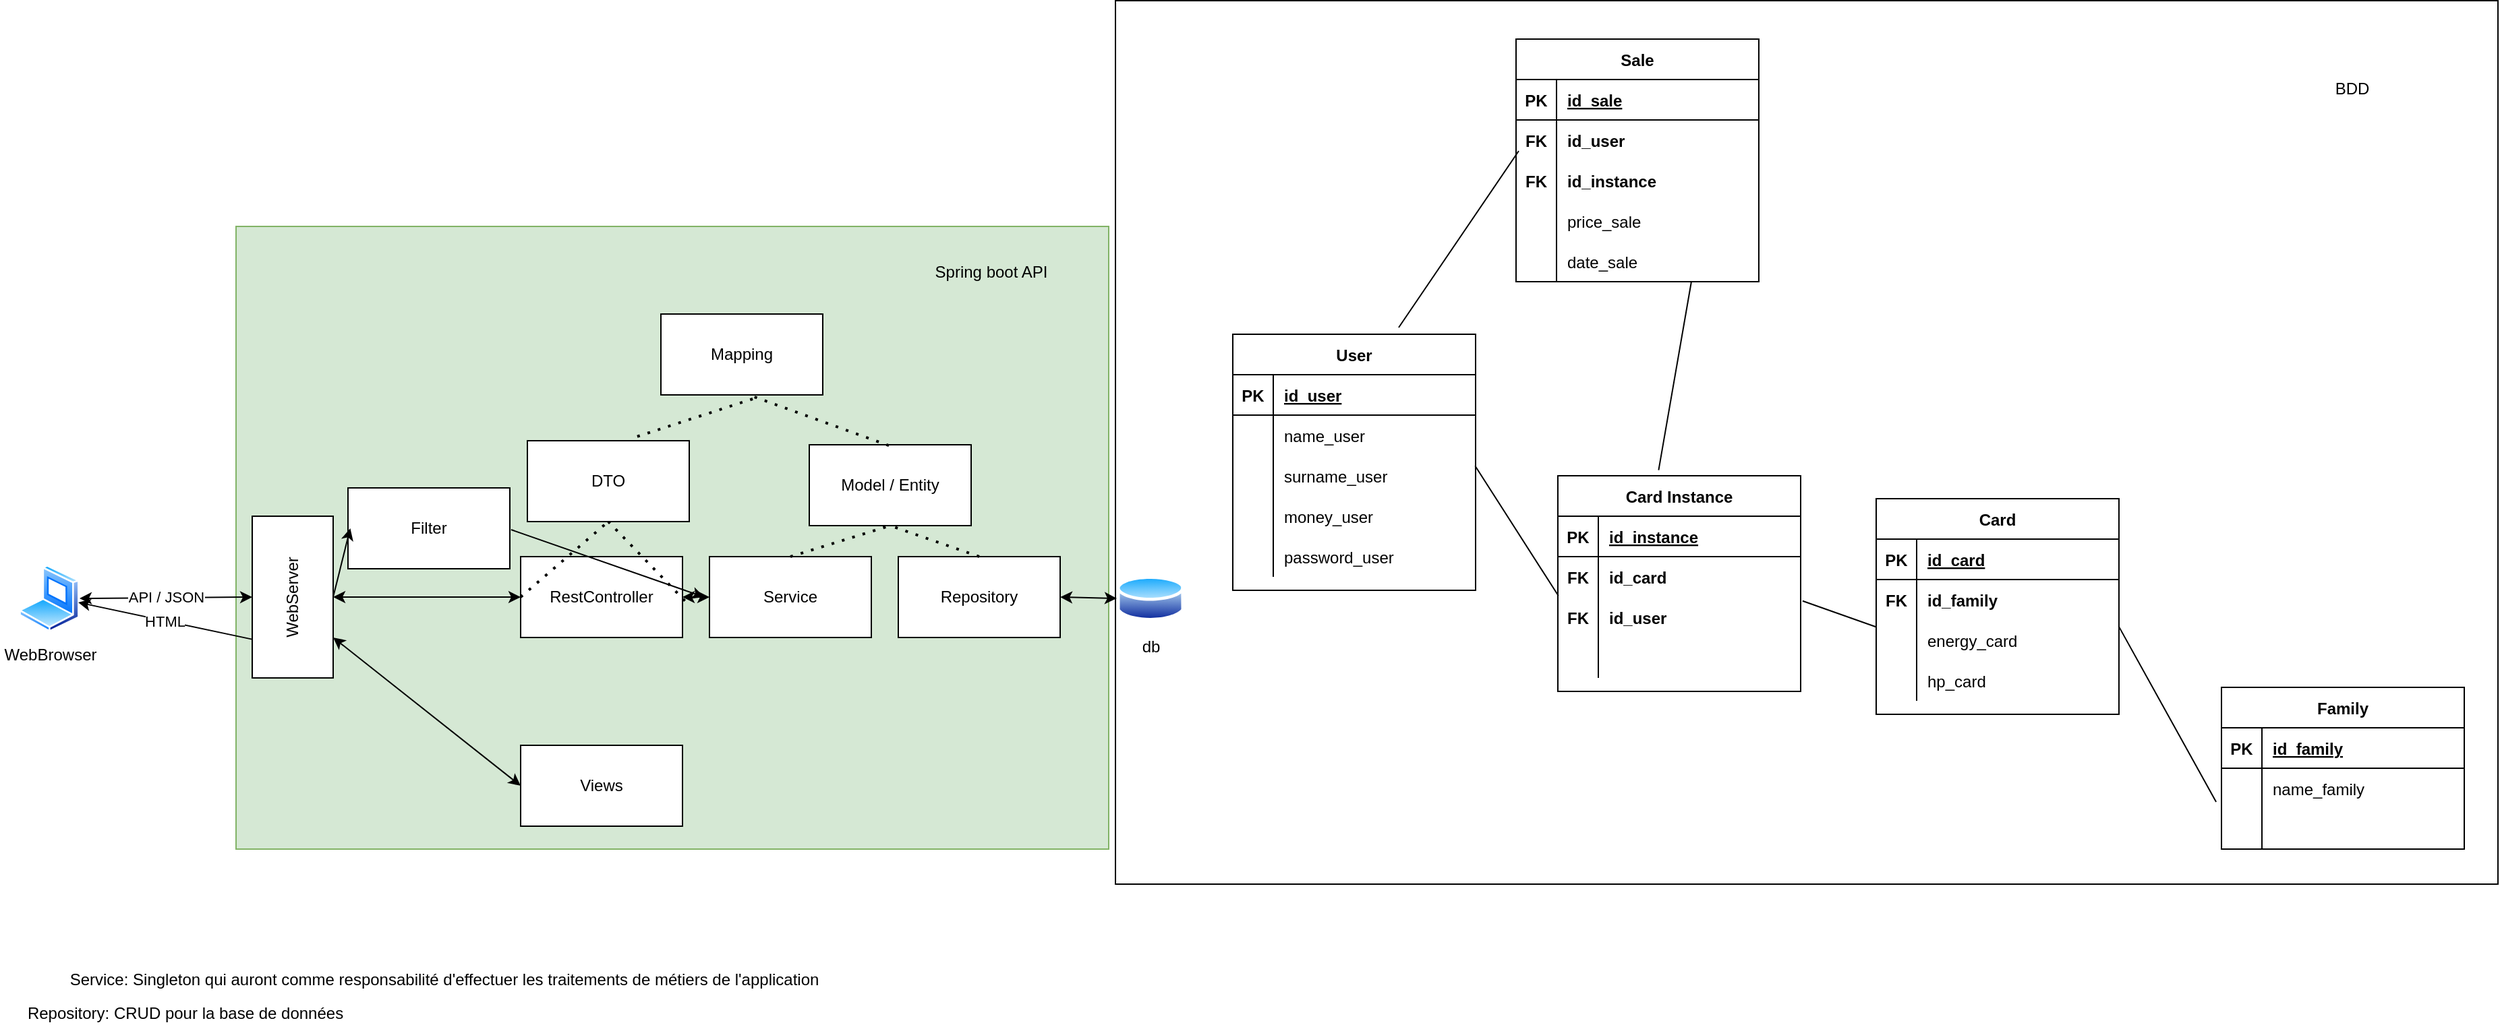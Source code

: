 <mxfile version="16.2.6" type="device"><diagram id="XByBE0-UUJtFqBsuppYZ" name="Page-1"><mxGraphModel dx="2980" dy="1030" grid="0" gridSize="10" guides="1" tooltips="1" connect="0" arrows="1" fold="1" page="1" pageScale="1" pageWidth="827" pageHeight="1169" math="0" shadow="0"><root><mxCell id="0"/><mxCell id="1" parent="0"/><mxCell id="dw-lkDdxsL15o8vp8gq8-150" value="" style="rounded=0;whiteSpace=wrap;html=1;" parent="1" vertex="1"><mxGeometry x="831" y="181.5" width="1025" height="655.5" as="geometry"/></mxCell><mxCell id="i16oD8LfB3IXfPbfAov9-40" value="" style="rounded=0;whiteSpace=wrap;html=1;fillColor=#d5e8d4;strokeColor=#82b366;" parent="1" vertex="1"><mxGeometry x="179" y="349" width="647" height="462" as="geometry"/></mxCell><mxCell id="i16oD8LfB3IXfPbfAov9-8" value="WebBrowser" style="aspect=fixed;perimeter=ellipsePerimeter;html=1;align=center;shadow=0;dashed=0;spacingTop=3;image;image=img/lib/active_directory/laptop_client.svg;" parent="1" vertex="1"><mxGeometry x="18" y="600" width="45" height="50" as="geometry"/></mxCell><mxCell id="i16oD8LfB3IXfPbfAov9-9" value="WebServer" style="rounded=0;whiteSpace=wrap;html=1;rotation=-90;" parent="1" vertex="1"><mxGeometry x="161" y="594" width="120" height="60" as="geometry"/></mxCell><mxCell id="i16oD8LfB3IXfPbfAov9-10" value="RestController" style="rounded=0;whiteSpace=wrap;html=1;" parent="1" vertex="1"><mxGeometry x="390" y="594" width="120" height="60" as="geometry"/></mxCell><mxCell id="i16oD8LfB3IXfPbfAov9-11" value="Service" style="rounded=0;whiteSpace=wrap;html=1;" parent="1" vertex="1"><mxGeometry x="530" y="594" width="120" height="60" as="geometry"/></mxCell><mxCell id="i16oD8LfB3IXfPbfAov9-12" value="Model / Entity" style="rounded=0;whiteSpace=wrap;html=1;" parent="1" vertex="1"><mxGeometry x="604" y="511" width="120" height="60" as="geometry"/></mxCell><mxCell id="i16oD8LfB3IXfPbfAov9-13" value="Repository" style="rounded=0;whiteSpace=wrap;html=1;" parent="1" vertex="1"><mxGeometry x="670" y="594" width="120" height="60" as="geometry"/></mxCell><mxCell id="i16oD8LfB3IXfPbfAov9-14" value="db" style="aspect=fixed;perimeter=ellipsePerimeter;html=1;align=center;shadow=0;dashed=0;spacingTop=3;image;image=img/lib/active_directory/database.svg;" parent="1" vertex="1"><mxGeometry x="832" y="606.5" width="50" height="37" as="geometry"/></mxCell><mxCell id="i16oD8LfB3IXfPbfAov9-17" value="Views" style="rounded=0;whiteSpace=wrap;html=1;" parent="1" vertex="1"><mxGeometry x="390" y="734" width="120" height="60" as="geometry"/></mxCell><mxCell id="i16oD8LfB3IXfPbfAov9-18" value="" style="endArrow=classic;startArrow=classic;html=1;rounded=0;exitX=0.25;exitY=1;exitDx=0;exitDy=0;entryX=0;entryY=0.5;entryDx=0;entryDy=0;" parent="1" source="i16oD8LfB3IXfPbfAov9-9" target="i16oD8LfB3IXfPbfAov9-17" edge="1"><mxGeometry width="50" height="50" relative="1" as="geometry"><mxPoint x="320" y="621" as="sourcePoint"/><mxPoint x="370" y="571" as="targetPoint"/></mxGeometry></mxCell><mxCell id="i16oD8LfB3IXfPbfAov9-19" value="" style="endArrow=classic;startArrow=classic;html=1;rounded=0;exitX=0;exitY=0.5;exitDx=0;exitDy=0;entryX=0.5;entryY=1;entryDx=0;entryDy=0;" parent="1" source="i16oD8LfB3IXfPbfAov9-10" target="i16oD8LfB3IXfPbfAov9-9" edge="1"><mxGeometry width="50" height="50" relative="1" as="geometry"><mxPoint x="320" y="621" as="sourcePoint"/><mxPoint x="370" y="571" as="targetPoint"/></mxGeometry></mxCell><mxCell id="i16oD8LfB3IXfPbfAov9-21" value="" style="endArrow=none;dashed=1;html=1;dashPattern=1 3;strokeWidth=2;rounded=0;exitX=0;exitY=0.5;exitDx=0;exitDy=0;entryX=0.5;entryY=1;entryDx=0;entryDy=0;" parent="1" source="i16oD8LfB3IXfPbfAov9-10" target="i16oD8LfB3IXfPbfAov9-15" edge="1"><mxGeometry width="50" height="50" relative="1" as="geometry"><mxPoint x="320" y="621" as="sourcePoint"/><mxPoint x="370" y="571" as="targetPoint"/></mxGeometry></mxCell><mxCell id="i16oD8LfB3IXfPbfAov9-22" value="" style="endArrow=none;dashed=1;html=1;dashPattern=1 3;strokeWidth=2;rounded=0;entryX=0.5;entryY=1;entryDx=0;entryDy=0;exitX=1.015;exitY=0.547;exitDx=0;exitDy=0;exitPerimeter=0;" parent="1" source="i16oD8LfB3IXfPbfAov9-10" target="i16oD8LfB3IXfPbfAov9-15" edge="1"><mxGeometry width="50" height="50" relative="1" as="geometry"><mxPoint x="391" y="624" as="sourcePoint"/><mxPoint x="370" y="571" as="targetPoint"/></mxGeometry></mxCell><mxCell id="i16oD8LfB3IXfPbfAov9-23" value="" style="endArrow=none;dashed=1;html=1;dashPattern=1 3;strokeWidth=2;rounded=0;exitX=0.5;exitY=0;exitDx=0;exitDy=0;entryX=0.5;entryY=1;entryDx=0;entryDy=0;" parent="1" source="i16oD8LfB3IXfPbfAov9-11" target="i16oD8LfB3IXfPbfAov9-12" edge="1"><mxGeometry width="50" height="50" relative="1" as="geometry"><mxPoint x="320" y="621" as="sourcePoint"/><mxPoint x="370" y="571" as="targetPoint"/></mxGeometry></mxCell><mxCell id="i16oD8LfB3IXfPbfAov9-24" value="" style="endArrow=none;dashed=1;html=1;dashPattern=1 3;strokeWidth=2;rounded=0;exitX=0.5;exitY=0;exitDx=0;exitDy=0;entryX=0.5;entryY=1;entryDx=0;entryDy=0;" parent="1" source="i16oD8LfB3IXfPbfAov9-13" target="i16oD8LfB3IXfPbfAov9-12" edge="1"><mxGeometry width="50" height="50" relative="1" as="geometry"><mxPoint x="320" y="621" as="sourcePoint"/><mxPoint x="370" y="571" as="targetPoint"/></mxGeometry></mxCell><mxCell id="i16oD8LfB3IXfPbfAov9-25" value="API / JSON" style="endArrow=classic;startArrow=classic;html=1;rounded=0;entryX=1;entryY=0.5;entryDx=0;entryDy=0;exitX=0.5;exitY=0;exitDx=0;exitDy=0;" parent="1" source="i16oD8LfB3IXfPbfAov9-9" target="i16oD8LfB3IXfPbfAov9-8" edge="1"><mxGeometry width="50" height="50" relative="1" as="geometry"><mxPoint x="320" y="621" as="sourcePoint"/><mxPoint x="370" y="571" as="targetPoint"/></mxGeometry></mxCell><mxCell id="i16oD8LfB3IXfPbfAov9-28" value="" style="endArrow=classic;startArrow=classic;html=1;rounded=0;exitX=0;exitY=0.5;exitDx=0;exitDy=0;entryX=1;entryY=0.5;entryDx=0;entryDy=0;" parent="1" source="i16oD8LfB3IXfPbfAov9-11" target="i16oD8LfB3IXfPbfAov9-10" edge="1"><mxGeometry width="50" height="50" relative="1" as="geometry"><mxPoint x="496" y="522" as="sourcePoint"/><mxPoint x="546" y="472" as="targetPoint"/></mxGeometry></mxCell><mxCell id="i16oD8LfB3IXfPbfAov9-29" value="" style="endArrow=classic;startArrow=classic;html=1;rounded=0;exitX=0;exitY=0.5;exitDx=0;exitDy=0;entryX=1;entryY=0.5;entryDx=0;entryDy=0;" parent="1" source="i16oD8LfB3IXfPbfAov9-14" target="i16oD8LfB3IXfPbfAov9-13" edge="1"><mxGeometry width="50" height="50" relative="1" as="geometry"><mxPoint x="496" y="522" as="sourcePoint"/><mxPoint x="546" y="472" as="targetPoint"/></mxGeometry></mxCell><mxCell id="i16oD8LfB3IXfPbfAov9-30" value="Service: Singleton qui auront comme responsabilité d'effectuer les traitements de métiers de l'application" style="text;html=1;align=center;verticalAlign=middle;resizable=0;points=[];autosize=1;strokeColor=none;fillColor=none;" parent="1" vertex="1"><mxGeometry x="4" y="899" width="657" height="18" as="geometry"/></mxCell><mxCell id="i16oD8LfB3IXfPbfAov9-31" value="Repository: CRUD pour la base de données" style="text;html=1;align=center;verticalAlign=middle;resizable=0;points=[];autosize=1;strokeColor=none;fillColor=none;" parent="1" vertex="1"><mxGeometry x="4" y="924" width="273" height="18" as="geometry"/></mxCell><mxCell id="i16oD8LfB3IXfPbfAov9-41" value="Spring boot API" style="text;html=1;strokeColor=none;fillColor=none;align=center;verticalAlign=middle;whiteSpace=wrap;rounded=0;" parent="1" vertex="1"><mxGeometry x="670" y="368" width="138" height="30" as="geometry"/></mxCell><mxCell id="i16oD8LfB3IXfPbfAov9-42" value="Mapping" style="rounded=0;whiteSpace=wrap;html=1;" parent="1" vertex="1"><mxGeometry x="494" y="414" width="120" height="60" as="geometry"/></mxCell><mxCell id="i16oD8LfB3IXfPbfAov9-45" value="" style="endArrow=none;dashed=1;html=1;dashPattern=1 3;strokeWidth=2;rounded=0;entryX=0.64;entryY=-0.027;entryDx=0;entryDy=0;entryPerimeter=0;exitX=0.567;exitY=1.05;exitDx=0;exitDy=0;exitPerimeter=0;" parent="1" source="i16oD8LfB3IXfPbfAov9-42" target="i16oD8LfB3IXfPbfAov9-15" edge="1"><mxGeometry width="50" height="50" relative="1" as="geometry"><mxPoint x="302" y="449" as="sourcePoint"/><mxPoint x="548" y="653" as="targetPoint"/></mxGeometry></mxCell><mxCell id="i16oD8LfB3IXfPbfAov9-46" value="" style="endArrow=none;dashed=1;html=1;dashPattern=1 3;strokeWidth=2;rounded=0;exitX=0.492;exitY=0.01;exitDx=0;exitDy=0;exitPerimeter=0;entryX=0.567;entryY=1.017;entryDx=0;entryDy=0;entryPerimeter=0;" parent="1" source="i16oD8LfB3IXfPbfAov9-12" target="i16oD8LfB3IXfPbfAov9-42" edge="1"><mxGeometry width="50" height="50" relative="1" as="geometry"><mxPoint x="498" y="703" as="sourcePoint"/><mxPoint x="548" y="653" as="targetPoint"/></mxGeometry></mxCell><mxCell id="i16oD8LfB3IXfPbfAov9-15" value="DTO" style="rounded=0;whiteSpace=wrap;html=1;" parent="1" vertex="1"><mxGeometry x="395" y="508" width="120" height="60" as="geometry"/></mxCell><mxCell id="i16oD8LfB3IXfPbfAov9-48" value="&lt;div&gt;Filter&lt;/div&gt;" style="rounded=0;whiteSpace=wrap;html=1;" parent="1" vertex="1"><mxGeometry x="262" y="543" width="120" height="60" as="geometry"/></mxCell><mxCell id="i16oD8LfB3IXfPbfAov9-52" value="" style="endArrow=classic;html=1;rounded=0;exitX=1.008;exitY=0.517;exitDx=0;exitDy=0;exitPerimeter=0;entryX=-0.033;entryY=0.5;entryDx=0;entryDy=0;entryPerimeter=0;" parent="1" source="i16oD8LfB3IXfPbfAov9-48" target="i16oD8LfB3IXfPbfAov9-11" edge="1"><mxGeometry width="50" height="50" relative="1" as="geometry"><mxPoint x="503" y="769" as="sourcePoint"/><mxPoint x="553" y="719" as="targetPoint"/></mxGeometry></mxCell><mxCell id="dw-lkDdxsL15o8vp8gq8-21" value="User" style="shape=table;startSize=30;container=1;collapsible=1;childLayout=tableLayout;fixedRows=1;rowLines=0;fontStyle=1;align=center;resizeLast=1;" parent="1" vertex="1"><mxGeometry x="918" y="429" width="180" height="190" as="geometry"/></mxCell><mxCell id="dw-lkDdxsL15o8vp8gq8-22" value="" style="shape=tableRow;horizontal=0;startSize=0;swimlaneHead=0;swimlaneBody=0;fillColor=none;collapsible=0;dropTarget=0;points=[[0,0.5],[1,0.5]];portConstraint=eastwest;top=0;left=0;right=0;bottom=1;" parent="dw-lkDdxsL15o8vp8gq8-21" vertex="1"><mxGeometry y="30" width="180" height="30" as="geometry"/></mxCell><mxCell id="dw-lkDdxsL15o8vp8gq8-23" value="PK" style="shape=partialRectangle;connectable=0;fillColor=none;top=0;left=0;bottom=0;right=0;fontStyle=1;overflow=hidden;" parent="dw-lkDdxsL15o8vp8gq8-22" vertex="1"><mxGeometry width="30" height="30" as="geometry"><mxRectangle width="30" height="30" as="alternateBounds"/></mxGeometry></mxCell><mxCell id="dw-lkDdxsL15o8vp8gq8-24" value="id_user" style="shape=partialRectangle;connectable=0;fillColor=none;top=0;left=0;bottom=0;right=0;align=left;spacingLeft=6;fontStyle=5;overflow=hidden;" parent="dw-lkDdxsL15o8vp8gq8-22" vertex="1"><mxGeometry x="30" width="150" height="30" as="geometry"><mxRectangle width="150" height="30" as="alternateBounds"/></mxGeometry></mxCell><mxCell id="dw-lkDdxsL15o8vp8gq8-25" value="" style="shape=tableRow;horizontal=0;startSize=0;swimlaneHead=0;swimlaneBody=0;fillColor=none;collapsible=0;dropTarget=0;points=[[0,0.5],[1,0.5]];portConstraint=eastwest;top=0;left=0;right=0;bottom=0;" parent="dw-lkDdxsL15o8vp8gq8-21" vertex="1"><mxGeometry y="60" width="180" height="30" as="geometry"/></mxCell><mxCell id="dw-lkDdxsL15o8vp8gq8-26" value="" style="shape=partialRectangle;connectable=0;fillColor=none;top=0;left=0;bottom=0;right=0;editable=1;overflow=hidden;" parent="dw-lkDdxsL15o8vp8gq8-25" vertex="1"><mxGeometry width="30" height="30" as="geometry"><mxRectangle width="30" height="30" as="alternateBounds"/></mxGeometry></mxCell><mxCell id="dw-lkDdxsL15o8vp8gq8-27" value="name_user" style="shape=partialRectangle;connectable=0;fillColor=none;top=0;left=0;bottom=0;right=0;align=left;spacingLeft=6;overflow=hidden;" parent="dw-lkDdxsL15o8vp8gq8-25" vertex="1"><mxGeometry x="30" width="150" height="30" as="geometry"><mxRectangle width="150" height="30" as="alternateBounds"/></mxGeometry></mxCell><mxCell id="dw-lkDdxsL15o8vp8gq8-28" value="" style="shape=tableRow;horizontal=0;startSize=0;swimlaneHead=0;swimlaneBody=0;fillColor=none;collapsible=0;dropTarget=0;points=[[0,0.5],[1,0.5]];portConstraint=eastwest;top=0;left=0;right=0;bottom=0;" parent="dw-lkDdxsL15o8vp8gq8-21" vertex="1"><mxGeometry y="90" width="180" height="30" as="geometry"/></mxCell><mxCell id="dw-lkDdxsL15o8vp8gq8-29" value="" style="shape=partialRectangle;connectable=0;fillColor=none;top=0;left=0;bottom=0;right=0;editable=1;overflow=hidden;" parent="dw-lkDdxsL15o8vp8gq8-28" vertex="1"><mxGeometry width="30" height="30" as="geometry"><mxRectangle width="30" height="30" as="alternateBounds"/></mxGeometry></mxCell><mxCell id="dw-lkDdxsL15o8vp8gq8-30" value="surname_user" style="shape=partialRectangle;connectable=0;fillColor=none;top=0;left=0;bottom=0;right=0;align=left;spacingLeft=6;overflow=hidden;" parent="dw-lkDdxsL15o8vp8gq8-28" vertex="1"><mxGeometry x="30" width="150" height="30" as="geometry"><mxRectangle width="150" height="30" as="alternateBounds"/></mxGeometry></mxCell><mxCell id="dw-lkDdxsL15o8vp8gq8-31" value="" style="shape=tableRow;horizontal=0;startSize=0;swimlaneHead=0;swimlaneBody=0;fillColor=none;collapsible=0;dropTarget=0;points=[[0,0.5],[1,0.5]];portConstraint=eastwest;top=0;left=0;right=0;bottom=0;" parent="dw-lkDdxsL15o8vp8gq8-21" vertex="1"><mxGeometry y="120" width="180" height="30" as="geometry"/></mxCell><mxCell id="dw-lkDdxsL15o8vp8gq8-32" value="" style="shape=partialRectangle;connectable=0;fillColor=none;top=0;left=0;bottom=0;right=0;editable=1;overflow=hidden;" parent="dw-lkDdxsL15o8vp8gq8-31" vertex="1"><mxGeometry width="30" height="30" as="geometry"><mxRectangle width="30" height="30" as="alternateBounds"/></mxGeometry></mxCell><mxCell id="dw-lkDdxsL15o8vp8gq8-33" value="money_user" style="shape=partialRectangle;connectable=0;fillColor=none;top=0;left=0;bottom=0;right=0;align=left;spacingLeft=6;overflow=hidden;" parent="dw-lkDdxsL15o8vp8gq8-31" vertex="1"><mxGeometry x="30" width="150" height="30" as="geometry"><mxRectangle width="150" height="30" as="alternateBounds"/></mxGeometry></mxCell><mxCell id="dw-lkDdxsL15o8vp8gq8-82" value="" style="shape=tableRow;horizontal=0;startSize=0;swimlaneHead=0;swimlaneBody=0;fillColor=none;collapsible=0;dropTarget=0;points=[[0,0.5],[1,0.5]];portConstraint=eastwest;top=0;left=0;right=0;bottom=0;" parent="dw-lkDdxsL15o8vp8gq8-21" vertex="1"><mxGeometry y="150" width="180" height="30" as="geometry"/></mxCell><mxCell id="dw-lkDdxsL15o8vp8gq8-83" value="" style="shape=partialRectangle;connectable=0;fillColor=none;top=0;left=0;bottom=0;right=0;editable=1;overflow=hidden;" parent="dw-lkDdxsL15o8vp8gq8-82" vertex="1"><mxGeometry width="30" height="30" as="geometry"><mxRectangle width="30" height="30" as="alternateBounds"/></mxGeometry></mxCell><mxCell id="dw-lkDdxsL15o8vp8gq8-84" value="password_user" style="shape=partialRectangle;connectable=0;fillColor=none;top=0;left=0;bottom=0;right=0;align=left;spacingLeft=6;overflow=hidden;" parent="dw-lkDdxsL15o8vp8gq8-82" vertex="1"><mxGeometry x="30" width="150" height="30" as="geometry"><mxRectangle width="150" height="30" as="alternateBounds"/></mxGeometry></mxCell><mxCell id="dw-lkDdxsL15o8vp8gq8-47" value="Card Instance" style="shape=table;startSize=30;container=1;collapsible=1;childLayout=tableLayout;fixedRows=1;rowLines=0;fontStyle=1;align=center;resizeLast=1;" parent="1" vertex="1"><mxGeometry x="1159" y="534" width="180" height="160" as="geometry"/></mxCell><mxCell id="dw-lkDdxsL15o8vp8gq8-48" value="" style="shape=tableRow;horizontal=0;startSize=0;swimlaneHead=0;swimlaneBody=0;fillColor=none;collapsible=0;dropTarget=0;points=[[0,0.5],[1,0.5]];portConstraint=eastwest;top=0;left=0;right=0;bottom=1;" parent="dw-lkDdxsL15o8vp8gq8-47" vertex="1"><mxGeometry y="30" width="180" height="30" as="geometry"/></mxCell><mxCell id="dw-lkDdxsL15o8vp8gq8-49" value="PK" style="shape=partialRectangle;connectable=0;fillColor=none;top=0;left=0;bottom=0;right=0;fontStyle=1;overflow=hidden;" parent="dw-lkDdxsL15o8vp8gq8-48" vertex="1"><mxGeometry width="30" height="30" as="geometry"><mxRectangle width="30" height="30" as="alternateBounds"/></mxGeometry></mxCell><mxCell id="dw-lkDdxsL15o8vp8gq8-50" value="id_instance" style="shape=partialRectangle;connectable=0;fillColor=none;top=0;left=0;bottom=0;right=0;align=left;spacingLeft=6;fontStyle=5;overflow=hidden;" parent="dw-lkDdxsL15o8vp8gq8-48" vertex="1"><mxGeometry x="30" width="150" height="30" as="geometry"><mxRectangle width="150" height="30" as="alternateBounds"/></mxGeometry></mxCell><mxCell id="dw-lkDdxsL15o8vp8gq8-51" value="" style="shape=tableRow;horizontal=0;startSize=0;swimlaneHead=0;swimlaneBody=0;fillColor=none;collapsible=0;dropTarget=0;points=[[0,0.5],[1,0.5]];portConstraint=eastwest;top=0;left=0;right=0;bottom=0;" parent="dw-lkDdxsL15o8vp8gq8-47" vertex="1"><mxGeometry y="60" width="180" height="30" as="geometry"/></mxCell><mxCell id="dw-lkDdxsL15o8vp8gq8-52" value="FK" style="shape=partialRectangle;connectable=0;fillColor=none;top=0;left=0;bottom=0;right=0;editable=1;overflow=hidden;fontStyle=1" parent="dw-lkDdxsL15o8vp8gq8-51" vertex="1"><mxGeometry width="30" height="30" as="geometry"><mxRectangle width="30" height="30" as="alternateBounds"/></mxGeometry></mxCell><mxCell id="dw-lkDdxsL15o8vp8gq8-53" value="id_card" style="shape=partialRectangle;connectable=0;fillColor=none;top=0;left=0;bottom=0;right=0;align=left;spacingLeft=6;overflow=hidden;fontStyle=1" parent="dw-lkDdxsL15o8vp8gq8-51" vertex="1"><mxGeometry x="30" width="150" height="30" as="geometry"><mxRectangle width="150" height="30" as="alternateBounds"/></mxGeometry></mxCell><mxCell id="dw-lkDdxsL15o8vp8gq8-86" value="" style="shape=tableRow;horizontal=0;startSize=0;swimlaneHead=0;swimlaneBody=0;fillColor=none;collapsible=0;dropTarget=0;points=[[0,0.5],[1,0.5]];portConstraint=eastwest;top=0;left=0;right=0;bottom=0;" parent="dw-lkDdxsL15o8vp8gq8-47" vertex="1"><mxGeometry y="90" width="180" height="30" as="geometry"/></mxCell><mxCell id="dw-lkDdxsL15o8vp8gq8-87" value="FK" style="shape=partialRectangle;connectable=0;fillColor=none;top=0;left=0;bottom=0;right=0;editable=1;overflow=hidden;fontStyle=1" parent="dw-lkDdxsL15o8vp8gq8-86" vertex="1"><mxGeometry width="30" height="30" as="geometry"><mxRectangle width="30" height="30" as="alternateBounds"/></mxGeometry></mxCell><mxCell id="dw-lkDdxsL15o8vp8gq8-88" value="id_user" style="shape=partialRectangle;connectable=0;fillColor=none;top=0;left=0;bottom=0;right=0;align=left;spacingLeft=6;overflow=hidden;fontStyle=1" parent="dw-lkDdxsL15o8vp8gq8-86" vertex="1"><mxGeometry x="30" width="150" height="30" as="geometry"><mxRectangle width="150" height="30" as="alternateBounds"/></mxGeometry></mxCell><mxCell id="dw-lkDdxsL15o8vp8gq8-54" value="" style="shape=tableRow;horizontal=0;startSize=0;swimlaneHead=0;swimlaneBody=0;fillColor=none;collapsible=0;dropTarget=0;points=[[0,0.5],[1,0.5]];portConstraint=eastwest;top=0;left=0;right=0;bottom=0;" parent="dw-lkDdxsL15o8vp8gq8-47" vertex="1"><mxGeometry y="120" width="180" height="30" as="geometry"/></mxCell><mxCell id="dw-lkDdxsL15o8vp8gq8-55" value="" style="shape=partialRectangle;connectable=0;fillColor=none;top=0;left=0;bottom=0;right=0;editable=1;overflow=hidden;" parent="dw-lkDdxsL15o8vp8gq8-54" vertex="1"><mxGeometry width="30" height="30" as="geometry"><mxRectangle width="30" height="30" as="alternateBounds"/></mxGeometry></mxCell><mxCell id="dw-lkDdxsL15o8vp8gq8-56" value="" style="shape=partialRectangle;connectable=0;fillColor=none;top=0;left=0;bottom=0;right=0;align=left;spacingLeft=6;overflow=hidden;" parent="dw-lkDdxsL15o8vp8gq8-54" vertex="1"><mxGeometry x="30" width="150" height="30" as="geometry"><mxRectangle width="150" height="30" as="alternateBounds"/></mxGeometry></mxCell><mxCell id="dw-lkDdxsL15o8vp8gq8-89" value="Card" style="shape=table;startSize=30;container=1;collapsible=1;childLayout=tableLayout;fixedRows=1;rowLines=0;fontStyle=1;align=center;resizeLast=1;" parent="1" vertex="1"><mxGeometry x="1395" y="551" width="180" height="160" as="geometry"/></mxCell><mxCell id="dw-lkDdxsL15o8vp8gq8-90" value="" style="shape=tableRow;horizontal=0;startSize=0;swimlaneHead=0;swimlaneBody=0;fillColor=none;collapsible=0;dropTarget=0;points=[[0,0.5],[1,0.5]];portConstraint=eastwest;top=0;left=0;right=0;bottom=1;" parent="dw-lkDdxsL15o8vp8gq8-89" vertex="1"><mxGeometry y="30" width="180" height="30" as="geometry"/></mxCell><mxCell id="dw-lkDdxsL15o8vp8gq8-91" value="PK" style="shape=partialRectangle;connectable=0;fillColor=none;top=0;left=0;bottom=0;right=0;fontStyle=1;overflow=hidden;" parent="dw-lkDdxsL15o8vp8gq8-90" vertex="1"><mxGeometry width="30" height="30" as="geometry"><mxRectangle width="30" height="30" as="alternateBounds"/></mxGeometry></mxCell><mxCell id="dw-lkDdxsL15o8vp8gq8-92" value="id_card" style="shape=partialRectangle;connectable=0;fillColor=none;top=0;left=0;bottom=0;right=0;align=left;spacingLeft=6;fontStyle=5;overflow=hidden;" parent="dw-lkDdxsL15o8vp8gq8-90" vertex="1"><mxGeometry x="30" width="150" height="30" as="geometry"><mxRectangle width="150" height="30" as="alternateBounds"/></mxGeometry></mxCell><mxCell id="dw-lkDdxsL15o8vp8gq8-96" value="" style="shape=tableRow;horizontal=0;startSize=0;swimlaneHead=0;swimlaneBody=0;fillColor=none;collapsible=0;dropTarget=0;points=[[0,0.5],[1,0.5]];portConstraint=eastwest;top=0;left=0;right=0;bottom=0;" parent="dw-lkDdxsL15o8vp8gq8-89" vertex="1"><mxGeometry y="60" width="180" height="30" as="geometry"/></mxCell><mxCell id="dw-lkDdxsL15o8vp8gq8-97" value="FK" style="shape=partialRectangle;connectable=0;fillColor=none;top=0;left=0;bottom=0;right=0;editable=1;overflow=hidden;fontStyle=1" parent="dw-lkDdxsL15o8vp8gq8-96" vertex="1"><mxGeometry width="30" height="30" as="geometry"><mxRectangle width="30" height="30" as="alternateBounds"/></mxGeometry></mxCell><mxCell id="dw-lkDdxsL15o8vp8gq8-98" value="id_family" style="shape=partialRectangle;connectable=0;fillColor=none;top=0;left=0;bottom=0;right=0;align=left;spacingLeft=6;overflow=hidden;fontStyle=1" parent="dw-lkDdxsL15o8vp8gq8-96" vertex="1"><mxGeometry x="30" width="150" height="30" as="geometry"><mxRectangle width="150" height="30" as="alternateBounds"/></mxGeometry></mxCell><mxCell id="dw-lkDdxsL15o8vp8gq8-99" value="" style="shape=tableRow;horizontal=0;startSize=0;swimlaneHead=0;swimlaneBody=0;fillColor=none;collapsible=0;dropTarget=0;points=[[0,0.5],[1,0.5]];portConstraint=eastwest;top=0;left=0;right=0;bottom=0;" parent="dw-lkDdxsL15o8vp8gq8-89" vertex="1"><mxGeometry y="90" width="180" height="30" as="geometry"/></mxCell><mxCell id="dw-lkDdxsL15o8vp8gq8-100" value="" style="shape=partialRectangle;connectable=0;fillColor=none;top=0;left=0;bottom=0;right=0;editable=1;overflow=hidden;" parent="dw-lkDdxsL15o8vp8gq8-99" vertex="1"><mxGeometry width="30" height="30" as="geometry"><mxRectangle width="30" height="30" as="alternateBounds"/></mxGeometry></mxCell><mxCell id="dw-lkDdxsL15o8vp8gq8-101" value="energy_card" style="shape=partialRectangle;connectable=0;fillColor=none;top=0;left=0;bottom=0;right=0;align=left;spacingLeft=6;overflow=hidden;" parent="dw-lkDdxsL15o8vp8gq8-99" vertex="1"><mxGeometry x="30" width="150" height="30" as="geometry"><mxRectangle width="150" height="30" as="alternateBounds"/></mxGeometry></mxCell><mxCell id="dw-lkDdxsL15o8vp8gq8-102" value="" style="shape=tableRow;horizontal=0;startSize=0;swimlaneHead=0;swimlaneBody=0;fillColor=none;collapsible=0;dropTarget=0;points=[[0,0.5],[1,0.5]];portConstraint=eastwest;top=0;left=0;right=0;bottom=0;" parent="dw-lkDdxsL15o8vp8gq8-89" vertex="1"><mxGeometry y="120" width="180" height="30" as="geometry"/></mxCell><mxCell id="dw-lkDdxsL15o8vp8gq8-103" value="" style="shape=partialRectangle;connectable=0;fillColor=none;top=0;left=0;bottom=0;right=0;editable=1;overflow=hidden;" parent="dw-lkDdxsL15o8vp8gq8-102" vertex="1"><mxGeometry width="30" height="30" as="geometry"><mxRectangle width="30" height="30" as="alternateBounds"/></mxGeometry></mxCell><mxCell id="dw-lkDdxsL15o8vp8gq8-104" value="hp_card" style="shape=partialRectangle;connectable=0;fillColor=none;top=0;left=0;bottom=0;right=0;align=left;spacingLeft=6;overflow=hidden;" parent="dw-lkDdxsL15o8vp8gq8-102" vertex="1"><mxGeometry x="30" width="150" height="30" as="geometry"><mxRectangle width="150" height="30" as="alternateBounds"/></mxGeometry></mxCell><mxCell id="dw-lkDdxsL15o8vp8gq8-108" value="" style="endArrow=none;html=1;rounded=0;entryX=0.002;entryY=-0.033;entryDx=0;entryDy=0;entryPerimeter=0;exitX=0.998;exitY=0.253;exitDx=0;exitDy=0;exitPerimeter=0;" parent="1" source="dw-lkDdxsL15o8vp8gq8-28" target="dw-lkDdxsL15o8vp8gq8-86" edge="1"><mxGeometry relative="1" as="geometry"><mxPoint x="1033" y="520" as="sourcePoint"/><mxPoint x="1223.04" y="702.99" as="targetPoint"/></mxGeometry></mxCell><mxCell id="dw-lkDdxsL15o8vp8gq8-111" value="" style="endArrow=none;html=1;rounded=0;entryX=0.001;entryY=0.175;entryDx=0;entryDy=0;entryPerimeter=0;exitX=1.008;exitY=0.095;exitDx=0;exitDy=0;exitPerimeter=0;" parent="1" source="dw-lkDdxsL15o8vp8gq8-86" target="dw-lkDdxsL15o8vp8gq8-99" edge="1"><mxGeometry relative="1" as="geometry"><mxPoint x="1410" y="665" as="sourcePoint"/><mxPoint x="1494" y="694" as="targetPoint"/></mxGeometry></mxCell><mxCell id="dw-lkDdxsL15o8vp8gq8-116" value="Family" style="shape=table;startSize=30;container=1;collapsible=1;childLayout=tableLayout;fixedRows=1;rowLines=0;fontStyle=1;align=center;resizeLast=1;" parent="1" vertex="1"><mxGeometry x="1651" y="691" width="180" height="120" as="geometry"/></mxCell><mxCell id="dw-lkDdxsL15o8vp8gq8-117" value="" style="shape=tableRow;horizontal=0;startSize=0;swimlaneHead=0;swimlaneBody=0;fillColor=none;collapsible=0;dropTarget=0;points=[[0,0.5],[1,0.5]];portConstraint=eastwest;top=0;left=0;right=0;bottom=1;" parent="dw-lkDdxsL15o8vp8gq8-116" vertex="1"><mxGeometry y="30" width="180" height="30" as="geometry"/></mxCell><mxCell id="dw-lkDdxsL15o8vp8gq8-118" value="PK" style="shape=partialRectangle;connectable=0;fillColor=none;top=0;left=0;bottom=0;right=0;fontStyle=1;overflow=hidden;" parent="dw-lkDdxsL15o8vp8gq8-117" vertex="1"><mxGeometry width="30" height="30" as="geometry"><mxRectangle width="30" height="30" as="alternateBounds"/></mxGeometry></mxCell><mxCell id="dw-lkDdxsL15o8vp8gq8-119" value="id_family" style="shape=partialRectangle;connectable=0;fillColor=none;top=0;left=0;bottom=0;right=0;align=left;spacingLeft=6;fontStyle=5;overflow=hidden;" parent="dw-lkDdxsL15o8vp8gq8-117" vertex="1"><mxGeometry x="30" width="150" height="30" as="geometry"><mxRectangle width="150" height="30" as="alternateBounds"/></mxGeometry></mxCell><mxCell id="dw-lkDdxsL15o8vp8gq8-123" value="" style="shape=tableRow;horizontal=0;startSize=0;swimlaneHead=0;swimlaneBody=0;fillColor=none;collapsible=0;dropTarget=0;points=[[0,0.5],[1,0.5]];portConstraint=eastwest;top=0;left=0;right=0;bottom=0;" parent="dw-lkDdxsL15o8vp8gq8-116" vertex="1"><mxGeometry y="60" width="180" height="30" as="geometry"/></mxCell><mxCell id="dw-lkDdxsL15o8vp8gq8-124" value="" style="shape=partialRectangle;connectable=0;fillColor=none;top=0;left=0;bottom=0;right=0;editable=1;overflow=hidden;" parent="dw-lkDdxsL15o8vp8gq8-123" vertex="1"><mxGeometry width="30" height="30" as="geometry"><mxRectangle width="30" height="30" as="alternateBounds"/></mxGeometry></mxCell><mxCell id="dw-lkDdxsL15o8vp8gq8-125" value="name_family" style="shape=partialRectangle;connectable=0;fillColor=none;top=0;left=0;bottom=0;right=0;align=left;spacingLeft=6;overflow=hidden;" parent="dw-lkDdxsL15o8vp8gq8-123" vertex="1"><mxGeometry x="30" width="150" height="30" as="geometry"><mxRectangle width="150" height="30" as="alternateBounds"/></mxGeometry></mxCell><mxCell id="dw-lkDdxsL15o8vp8gq8-126" value="" style="shape=tableRow;horizontal=0;startSize=0;swimlaneHead=0;swimlaneBody=0;fillColor=none;collapsible=0;dropTarget=0;points=[[0,0.5],[1,0.5]];portConstraint=eastwest;top=0;left=0;right=0;bottom=0;" parent="dw-lkDdxsL15o8vp8gq8-116" vertex="1"><mxGeometry y="90" width="180" height="30" as="geometry"/></mxCell><mxCell id="dw-lkDdxsL15o8vp8gq8-127" value="" style="shape=partialRectangle;connectable=0;fillColor=none;top=0;left=0;bottom=0;right=0;editable=1;overflow=hidden;" parent="dw-lkDdxsL15o8vp8gq8-126" vertex="1"><mxGeometry width="30" height="30" as="geometry"><mxRectangle width="30" height="30" as="alternateBounds"/></mxGeometry></mxCell><mxCell id="dw-lkDdxsL15o8vp8gq8-128" value="" style="shape=partialRectangle;connectable=0;fillColor=none;top=0;left=0;bottom=0;right=0;align=left;spacingLeft=6;overflow=hidden;" parent="dw-lkDdxsL15o8vp8gq8-126" vertex="1"><mxGeometry x="30" width="150" height="30" as="geometry"><mxRectangle width="150" height="30" as="alternateBounds"/></mxGeometry></mxCell><mxCell id="dw-lkDdxsL15o8vp8gq8-129" value="" style="endArrow=none;html=1;rounded=0;entryX=-0.022;entryY=0.833;entryDx=0;entryDy=0;entryPerimeter=0;exitX=0.999;exitY=0.156;exitDx=0;exitDy=0;exitPerimeter=0;" parent="1" source="dw-lkDdxsL15o8vp8gq8-99" target="dw-lkDdxsL15o8vp8gq8-123" edge="1"><mxGeometry relative="1" as="geometry"><mxPoint x="1584" y="643.0" as="sourcePoint"/><mxPoint x="1638.74" y="662.4" as="targetPoint"/></mxGeometry></mxCell><mxCell id="dw-lkDdxsL15o8vp8gq8-130" value="Sale" style="shape=table;startSize=30;container=1;collapsible=1;childLayout=tableLayout;fixedRows=1;rowLines=0;fontStyle=1;align=center;resizeLast=1;" parent="1" vertex="1"><mxGeometry x="1128" y="210" width="180" height="180" as="geometry"/></mxCell><mxCell id="dw-lkDdxsL15o8vp8gq8-131" value="" style="shape=tableRow;horizontal=0;startSize=0;swimlaneHead=0;swimlaneBody=0;fillColor=none;collapsible=0;dropTarget=0;points=[[0,0.5],[1,0.5]];portConstraint=eastwest;top=0;left=0;right=0;bottom=1;" parent="dw-lkDdxsL15o8vp8gq8-130" vertex="1"><mxGeometry y="30" width="180" height="30" as="geometry"/></mxCell><mxCell id="dw-lkDdxsL15o8vp8gq8-132" value="PK" style="shape=partialRectangle;connectable=0;fillColor=none;top=0;left=0;bottom=0;right=0;fontStyle=1;overflow=hidden;" parent="dw-lkDdxsL15o8vp8gq8-131" vertex="1"><mxGeometry width="30" height="30" as="geometry"><mxRectangle width="30" height="30" as="alternateBounds"/></mxGeometry></mxCell><mxCell id="dw-lkDdxsL15o8vp8gq8-133" value="id_sale" style="shape=partialRectangle;connectable=0;fillColor=none;top=0;left=0;bottom=0;right=0;align=left;spacingLeft=6;fontStyle=5;overflow=hidden;" parent="dw-lkDdxsL15o8vp8gq8-131" vertex="1"><mxGeometry x="30" width="150" height="30" as="geometry"><mxRectangle width="150" height="30" as="alternateBounds"/></mxGeometry></mxCell><mxCell id="dw-lkDdxsL15o8vp8gq8-134" value="" style="shape=tableRow;horizontal=0;startSize=0;swimlaneHead=0;swimlaneBody=0;fillColor=none;collapsible=0;dropTarget=0;points=[[0,0.5],[1,0.5]];portConstraint=eastwest;top=0;left=0;right=0;bottom=0;" parent="dw-lkDdxsL15o8vp8gq8-130" vertex="1"><mxGeometry y="60" width="180" height="30" as="geometry"/></mxCell><mxCell id="dw-lkDdxsL15o8vp8gq8-135" value="FK" style="shape=partialRectangle;connectable=0;fillColor=none;top=0;left=0;bottom=0;right=0;editable=1;overflow=hidden;fontStyle=1" parent="dw-lkDdxsL15o8vp8gq8-134" vertex="1"><mxGeometry width="30" height="30" as="geometry"><mxRectangle width="30" height="30" as="alternateBounds"/></mxGeometry></mxCell><mxCell id="dw-lkDdxsL15o8vp8gq8-136" value="id_user" style="shape=partialRectangle;connectable=0;fillColor=none;top=0;left=0;bottom=0;right=0;align=left;spacingLeft=6;overflow=hidden;fontStyle=1" parent="dw-lkDdxsL15o8vp8gq8-134" vertex="1"><mxGeometry x="30" width="150" height="30" as="geometry"><mxRectangle width="150" height="30" as="alternateBounds"/></mxGeometry></mxCell><mxCell id="dw-lkDdxsL15o8vp8gq8-143" value="" style="shape=tableRow;horizontal=0;startSize=0;swimlaneHead=0;swimlaneBody=0;fillColor=none;collapsible=0;dropTarget=0;points=[[0,0.5],[1,0.5]];portConstraint=eastwest;top=0;left=0;right=0;bottom=0;" parent="dw-lkDdxsL15o8vp8gq8-130" vertex="1"><mxGeometry y="90" width="180" height="30" as="geometry"/></mxCell><mxCell id="dw-lkDdxsL15o8vp8gq8-144" value="FK" style="shape=partialRectangle;connectable=0;fillColor=none;top=0;left=0;bottom=0;right=0;editable=1;overflow=hidden;fontStyle=1" parent="dw-lkDdxsL15o8vp8gq8-143" vertex="1"><mxGeometry width="30" height="30" as="geometry"><mxRectangle width="30" height="30" as="alternateBounds"/></mxGeometry></mxCell><mxCell id="dw-lkDdxsL15o8vp8gq8-145" value="id_instance" style="shape=partialRectangle;connectable=0;fillColor=none;top=0;left=0;bottom=0;right=0;align=left;spacingLeft=6;overflow=hidden;fontStyle=1" parent="dw-lkDdxsL15o8vp8gq8-143" vertex="1"><mxGeometry x="30" width="150" height="30" as="geometry"><mxRectangle width="150" height="30" as="alternateBounds"/></mxGeometry></mxCell><mxCell id="dw-lkDdxsL15o8vp8gq8-137" value="" style="shape=tableRow;horizontal=0;startSize=0;swimlaneHead=0;swimlaneBody=0;fillColor=none;collapsible=0;dropTarget=0;points=[[0,0.5],[1,0.5]];portConstraint=eastwest;top=0;left=0;right=0;bottom=0;" parent="dw-lkDdxsL15o8vp8gq8-130" vertex="1"><mxGeometry y="120" width="180" height="30" as="geometry"/></mxCell><mxCell id="dw-lkDdxsL15o8vp8gq8-138" value="" style="shape=partialRectangle;connectable=0;fillColor=none;top=0;left=0;bottom=0;right=0;editable=1;overflow=hidden;" parent="dw-lkDdxsL15o8vp8gq8-137" vertex="1"><mxGeometry width="30" height="30" as="geometry"><mxRectangle width="30" height="30" as="alternateBounds"/></mxGeometry></mxCell><mxCell id="dw-lkDdxsL15o8vp8gq8-139" value="price_sale" style="shape=partialRectangle;connectable=0;fillColor=none;top=0;left=0;bottom=0;right=0;align=left;spacingLeft=6;overflow=hidden;" parent="dw-lkDdxsL15o8vp8gq8-137" vertex="1"><mxGeometry x="30" width="150" height="30" as="geometry"><mxRectangle width="150" height="30" as="alternateBounds"/></mxGeometry></mxCell><mxCell id="dw-lkDdxsL15o8vp8gq8-140" value="" style="shape=tableRow;horizontal=0;startSize=0;swimlaneHead=0;swimlaneBody=0;fillColor=none;collapsible=0;dropTarget=0;points=[[0,0.5],[1,0.5]];portConstraint=eastwest;top=0;left=0;right=0;bottom=0;" parent="dw-lkDdxsL15o8vp8gq8-130" vertex="1"><mxGeometry y="150" width="180" height="30" as="geometry"/></mxCell><mxCell id="dw-lkDdxsL15o8vp8gq8-141" value="" style="shape=partialRectangle;connectable=0;fillColor=none;top=0;left=0;bottom=0;right=0;editable=1;overflow=hidden;" parent="dw-lkDdxsL15o8vp8gq8-140" vertex="1"><mxGeometry width="30" height="30" as="geometry"><mxRectangle width="30" height="30" as="alternateBounds"/></mxGeometry></mxCell><mxCell id="dw-lkDdxsL15o8vp8gq8-142" value="date_sale" style="shape=partialRectangle;connectable=0;fillColor=none;top=0;left=0;bottom=0;right=0;align=left;spacingLeft=6;overflow=hidden;" parent="dw-lkDdxsL15o8vp8gq8-140" vertex="1"><mxGeometry x="30" width="150" height="30" as="geometry"><mxRectangle width="150" height="30" as="alternateBounds"/></mxGeometry></mxCell><mxCell id="dw-lkDdxsL15o8vp8gq8-148" value="" style="endArrow=none;html=1;rounded=0;entryX=0.011;entryY=0.767;entryDx=0;entryDy=0;entryPerimeter=0;exitX=1.023;exitY=0.556;exitDx=0;exitDy=0;exitPerimeter=0;" parent="1" target="dw-lkDdxsL15o8vp8gq8-134" edge="1"><mxGeometry relative="1" as="geometry"><mxPoint x="1041.0" y="424.0" as="sourcePoint"/><mxPoint x="1113.66" y="761.9" as="targetPoint"/></mxGeometry></mxCell><mxCell id="dw-lkDdxsL15o8vp8gq8-149" value="" style="endArrow=none;html=1;rounded=0;entryX=0.011;entryY=0.767;entryDx=0;entryDy=0;entryPerimeter=0;exitX=0.415;exitY=-0.026;exitDx=0;exitDy=0;exitPerimeter=0;" parent="1" source="dw-lkDdxsL15o8vp8gq8-47" edge="1"><mxGeometry relative="1" as="geometry"><mxPoint x="1169.0" y="520.99" as="sourcePoint"/><mxPoint x="1257.98" y="390" as="targetPoint"/></mxGeometry></mxCell><mxCell id="dw-lkDdxsL15o8vp8gq8-151" value="BDD" style="text;html=1;strokeColor=none;fillColor=none;align=center;verticalAlign=middle;whiteSpace=wrap;rounded=0;" parent="1" vertex="1"><mxGeometry x="1718" y="232" width="60" height="30" as="geometry"/></mxCell><mxCell id="dw-lkDdxsL15o8vp8gq8-152" value="HTML" style="endArrow=classic;html=1;rounded=0;entryX=0.978;entryY=0.56;entryDx=0;entryDy=0;entryPerimeter=0;exitX=0.239;exitY=-0.003;exitDx=0;exitDy=0;exitPerimeter=0;" parent="1" source="i16oD8LfB3IXfPbfAov9-9" target="i16oD8LfB3IXfPbfAov9-8" edge="1"><mxGeometry width="50" height="50" relative="1" as="geometry"><mxPoint x="564" y="568" as="sourcePoint"/><mxPoint x="614" y="518" as="targetPoint"/></mxGeometry></mxCell><mxCell id="dw-lkDdxsL15o8vp8gq8-153" value="" style="endArrow=classic;html=1;rounded=0;entryX=0.014;entryY=0.499;entryDx=0;entryDy=0;entryPerimeter=0;" parent="1" target="i16oD8LfB3IXfPbfAov9-48" edge="1"><mxGeometry width="50" height="50" relative="1" as="geometry"><mxPoint x="251" y="624" as="sourcePoint"/><mxPoint x="498" y="487" as="targetPoint"/></mxGeometry></mxCell></root></mxGraphModel></diagram></mxfile>